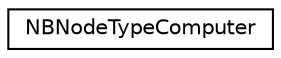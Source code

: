 digraph "Graphical Class Hierarchy"
{
  edge [fontname="Helvetica",fontsize="10",labelfontname="Helvetica",labelfontsize="10"];
  node [fontname="Helvetica",fontsize="10",shape=record];
  rankdir="LR";
  Node0 [label="NBNodeTypeComputer",height=0.2,width=0.4,color="black", fillcolor="white", style="filled",URL="$df/d6c/class_n_b_node_type_computer.html"];
}
